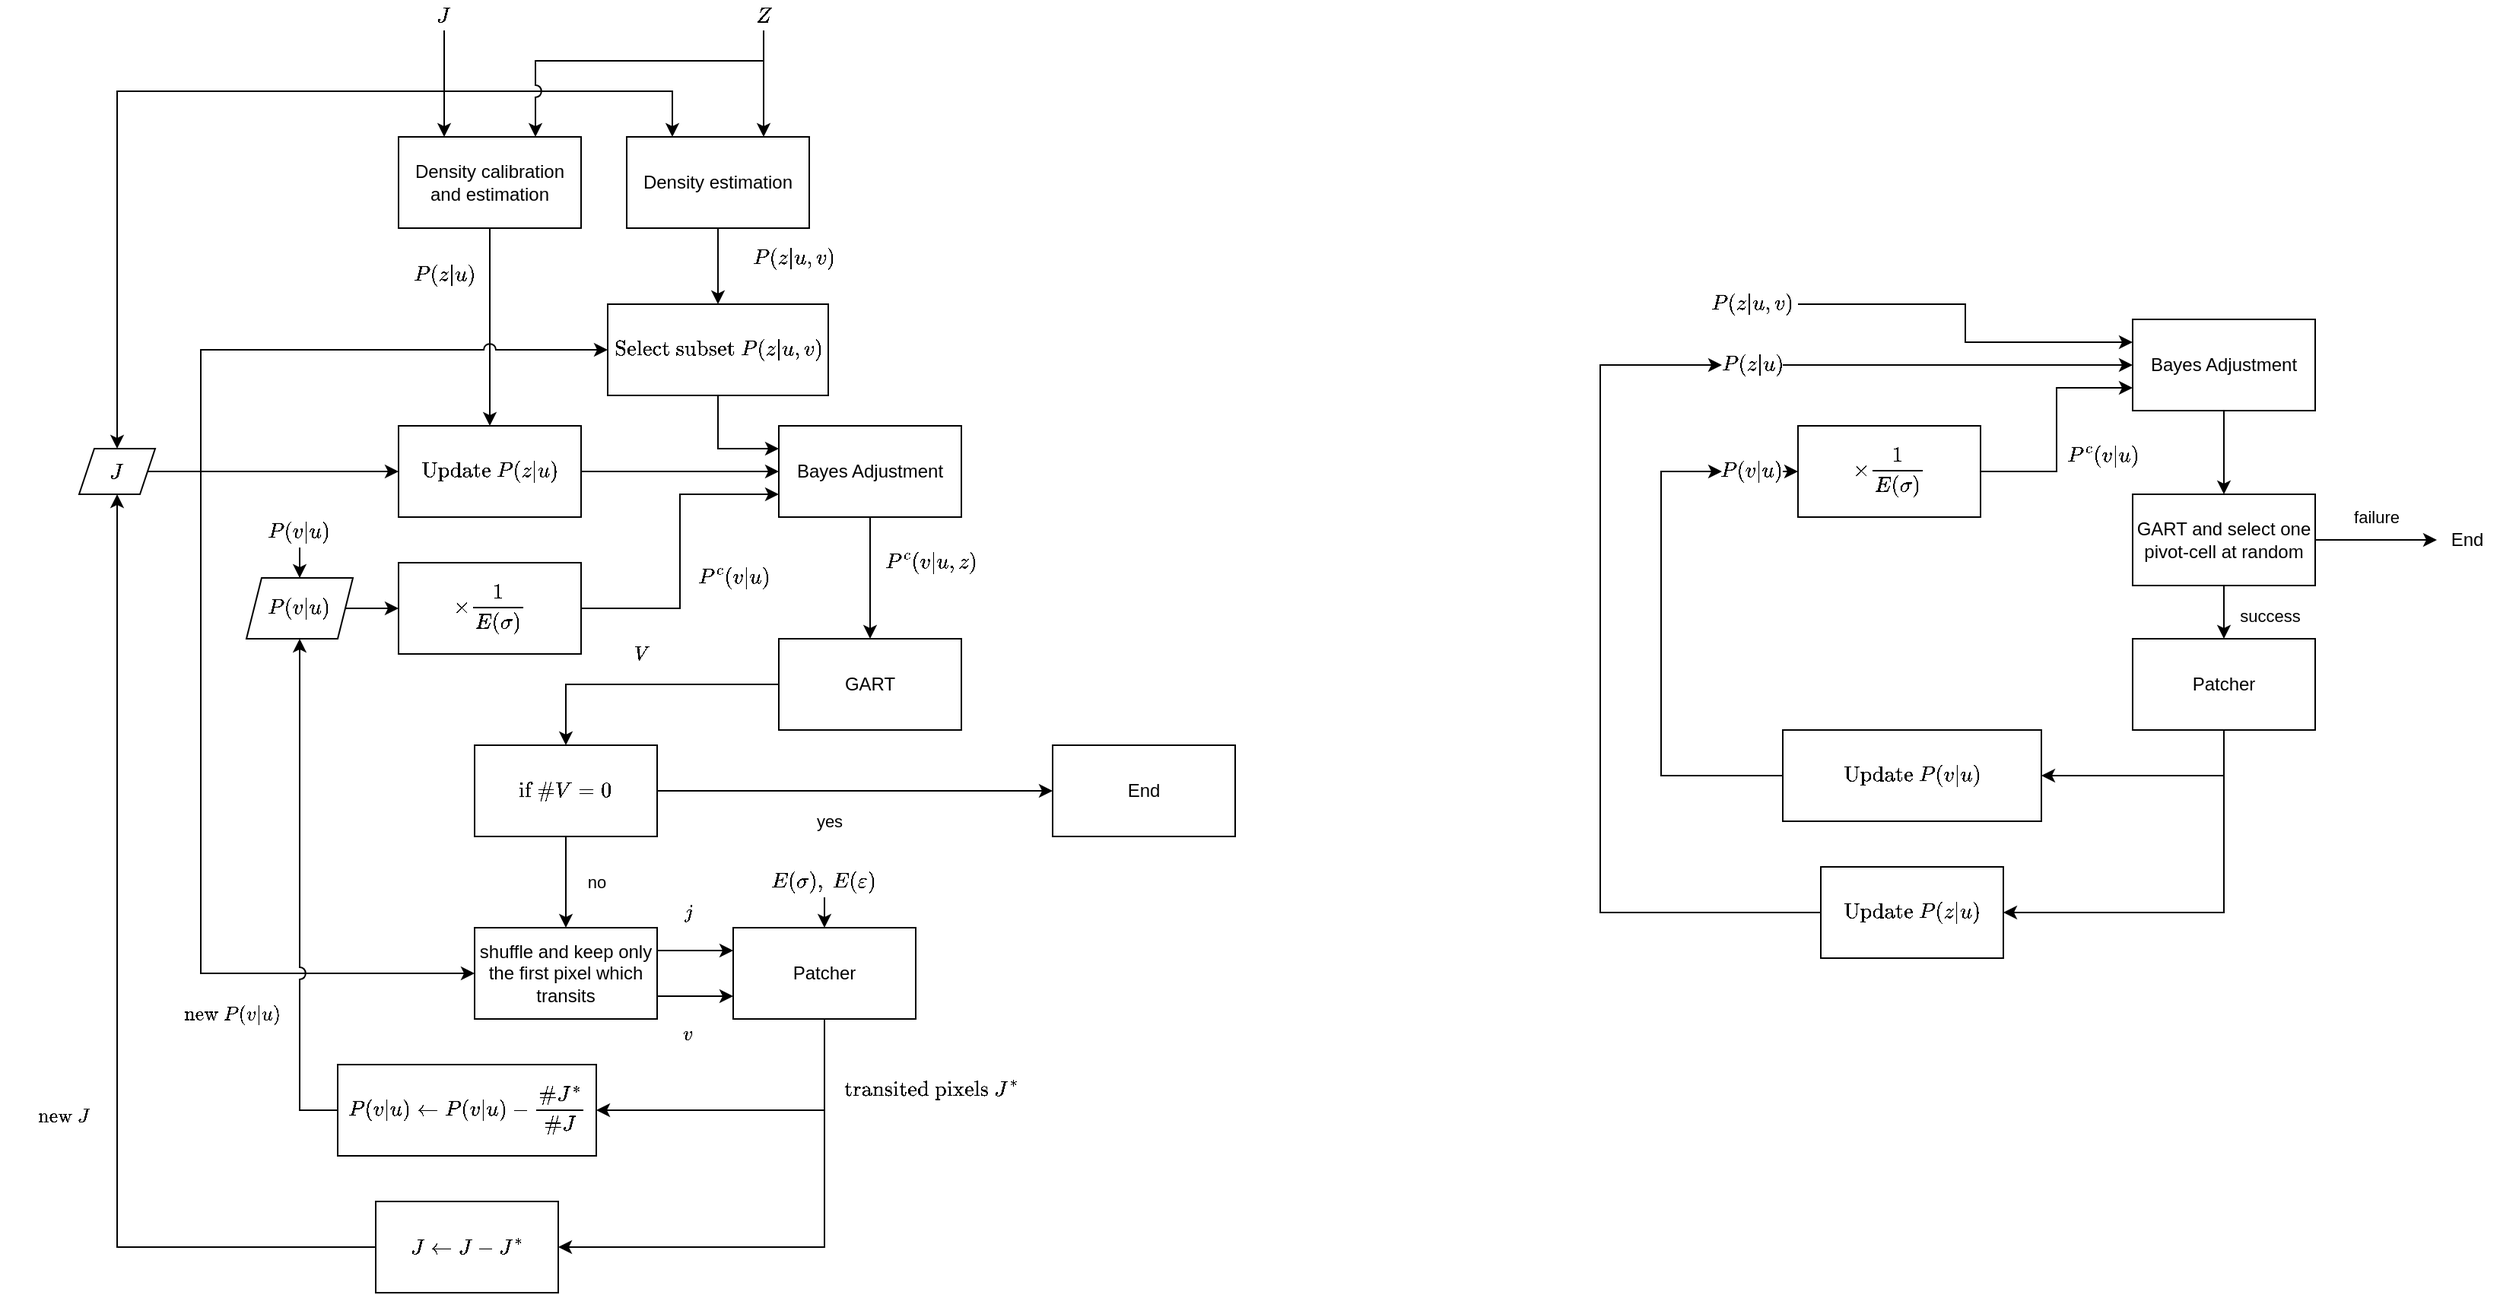 <mxfile version="13.7.9" type="device"><diagram id="SvOeTJE4A7JLdDKK4pJB" name="Page-1"><mxGraphModel dx="1585" dy="313" grid="1" gridSize="10" guides="1" tooltips="1" connect="1" arrows="1" fold="1" page="0" pageScale="1" pageWidth="850" pageHeight="1100" math="1" shadow="0"><root><mxCell id="0"/><mxCell id="1" parent="0"/><mxCell id="IdQLR6JG9ObrKrbJMqtS-6" style="edgeStyle=orthogonalEdgeStyle;rounded=0;jumpStyle=arc;jumpSize=8;orthogonalLoop=1;jettySize=auto;html=1;exitX=0.5;exitY=1;exitDx=0;exitDy=0;entryX=0.25;entryY=0;entryDx=0;entryDy=0;" edge="1" parent="1" source="IdQLR6JG9ObrKrbJMqtS-1" target="IdQLR6JG9ObrKrbJMqtS-3"><mxGeometry relative="1" as="geometry"><Array as="points"><mxPoint x="-60" y="720"/><mxPoint x="90" y="720"/></Array></mxGeometry></mxCell><mxCell id="IdQLR6JG9ObrKrbJMqtS-8" style="edgeStyle=orthogonalEdgeStyle;rounded=0;jumpStyle=arc;jumpSize=8;orthogonalLoop=1;jettySize=auto;html=1;entryX=0.25;entryY=0;entryDx=0;entryDy=0;" edge="1" parent="1" source="IdQLR6JG9ObrKrbJMqtS-1" target="IdQLR6JG9ObrKrbJMqtS-4"><mxGeometry relative="1" as="geometry"/></mxCell><mxCell id="IdQLR6JG9ObrKrbJMqtS-72" style="edgeStyle=orthogonalEdgeStyle;rounded=0;jumpStyle=arc;jumpSize=8;orthogonalLoop=1;jettySize=auto;html=1;exitX=0.5;exitY=1;exitDx=0;exitDy=0;entryX=0.5;entryY=0;entryDx=0;entryDy=0;" edge="1" parent="1" source="IdQLR6JG9ObrKrbJMqtS-1" target="IdQLR6JG9ObrKrbJMqtS-14"><mxGeometry relative="1" as="geometry"><Array as="points"><mxPoint x="-60" y="720"/><mxPoint x="-275" y="720"/></Array></mxGeometry></mxCell><mxCell id="IdQLR6JG9ObrKrbJMqtS-1" value="$$J$$" style="text;html=1;strokeColor=none;fillColor=none;align=center;verticalAlign=middle;whiteSpace=wrap;rounded=0;" vertex="1" parent="1"><mxGeometry x="-80" y="660" width="40" height="20" as="geometry"/></mxCell><mxCell id="IdQLR6JG9ObrKrbJMqtS-7" style="edgeStyle=orthogonalEdgeStyle;rounded=0;jumpStyle=arc;jumpSize=8;orthogonalLoop=1;jettySize=auto;html=1;exitX=0.5;exitY=1;exitDx=0;exitDy=0;entryX=0.75;entryY=0;entryDx=0;entryDy=0;" edge="1" parent="1" source="IdQLR6JG9ObrKrbJMqtS-2" target="IdQLR6JG9ObrKrbJMqtS-3"><mxGeometry relative="1" as="geometry"><Array as="points"><mxPoint x="150" y="690"/><mxPoint x="150" y="690"/></Array></mxGeometry></mxCell><mxCell id="IdQLR6JG9ObrKrbJMqtS-9" style="edgeStyle=orthogonalEdgeStyle;rounded=0;jumpStyle=arc;jumpSize=8;orthogonalLoop=1;jettySize=auto;html=1;exitX=0.5;exitY=1;exitDx=0;exitDy=0;entryX=0.75;entryY=0;entryDx=0;entryDy=0;" edge="1" parent="1" source="IdQLR6JG9ObrKrbJMqtS-2" target="IdQLR6JG9ObrKrbJMqtS-4"><mxGeometry relative="1" as="geometry"><Array as="points"><mxPoint x="150" y="700"/><mxPoint y="700"/></Array></mxGeometry></mxCell><mxCell id="IdQLR6JG9ObrKrbJMqtS-2" value="$$Z$$" style="text;html=1;strokeColor=none;fillColor=none;align=center;verticalAlign=middle;whiteSpace=wrap;rounded=0;" vertex="1" parent="1"><mxGeometry x="130" y="660" width="40" height="20" as="geometry"/></mxCell><mxCell id="IdQLR6JG9ObrKrbJMqtS-74" value="&lt;span style=&quot;color: rgb(0 , 0 , 0) ; font-family: &amp;#34;helvetica&amp;#34; ; font-size: 12px ; font-style: normal ; font-weight: 400 ; letter-spacing: normal ; text-align: center ; text-indent: 0px ; text-transform: none ; word-spacing: 0px ; background-color: rgb(255 , 255 , 255) ; display: inline ; float: none&quot;&gt;$$P(z|u,v)$$&lt;/span&gt;" style="edgeStyle=orthogonalEdgeStyle;rounded=0;jumpStyle=arc;jumpSize=8;orthogonalLoop=1;jettySize=auto;html=1;exitX=0.5;exitY=1;exitDx=0;exitDy=0;entryX=0.5;entryY=0;entryDx=0;entryDy=0;" edge="1" parent="1"><mxGeometry x="-0.2" y="50" relative="1" as="geometry"><mxPoint x="120" y="810" as="sourcePoint"/><mxPoint x="120" y="860" as="targetPoint"/><mxPoint as="offset"/></mxGeometry></mxCell><mxCell id="IdQLR6JG9ObrKrbJMqtS-3" value="Density estimation" style="rounded=0;whiteSpace=wrap;html=1;" vertex="1" parent="1"><mxGeometry x="60" y="750" width="120" height="60" as="geometry"/></mxCell><mxCell id="IdQLR6JG9ObrKrbJMqtS-13" value="" style="edgeStyle=orthogonalEdgeStyle;rounded=0;jumpStyle=arc;jumpSize=8;orthogonalLoop=1;jettySize=auto;html=1;entryX=0.5;entryY=0;entryDx=0;entryDy=0;" edge="1" parent="1" source="IdQLR6JG9ObrKrbJMqtS-4" target="IdQLR6JG9ObrKrbJMqtS-17"><mxGeometry relative="1" as="geometry"><mxPoint x="-30" y="870" as="targetPoint"/></mxGeometry></mxCell><mxCell id="IdQLR6JG9ObrKrbJMqtS-32" value="&lt;span style=&quot;font-size: 12px&quot;&gt;$$P(z|u)$$&lt;/span&gt;" style="edgeLabel;html=1;align=center;verticalAlign=middle;resizable=0;points=[];" vertex="1" connectable="0" parent="IdQLR6JG9ObrKrbJMqtS-13"><mxGeometry x="0.283" y="-3" relative="1" as="geometry"><mxPoint x="-27" y="-53" as="offset"/></mxGeometry></mxCell><mxCell id="IdQLR6JG9ObrKrbJMqtS-4" value="Density calibration and estimation" style="rounded=0;whiteSpace=wrap;html=1;" vertex="1" parent="1"><mxGeometry x="-90" y="750" width="120" height="60" as="geometry"/></mxCell><mxCell id="IdQLR6JG9ObrKrbJMqtS-18" value="" style="edgeStyle=orthogonalEdgeStyle;rounded=0;jumpStyle=arc;jumpSize=8;orthogonalLoop=1;jettySize=auto;html=1;" edge="1" parent="1" source="IdQLR6JG9ObrKrbJMqtS-14" target="IdQLR6JG9ObrKrbJMqtS-17"><mxGeometry relative="1" as="geometry"/></mxCell><mxCell id="IdQLR6JG9ObrKrbJMqtS-45" style="edgeStyle=orthogonalEdgeStyle;rounded=0;jumpStyle=arc;jumpSize=8;orthogonalLoop=1;jettySize=auto;html=1;exitX=1;exitY=0.5;exitDx=0;exitDy=0;entryX=0;entryY=0.5;entryDx=0;entryDy=0;" edge="1" parent="1" source="IdQLR6JG9ObrKrbJMqtS-14" target="IdQLR6JG9ObrKrbJMqtS-43"><mxGeometry relative="1" as="geometry"><Array as="points"><mxPoint x="-220" y="970"/><mxPoint x="-220" y="1300"/></Array></mxGeometry></mxCell><mxCell id="IdQLR6JG9ObrKrbJMqtS-76" style="edgeStyle=orthogonalEdgeStyle;rounded=0;jumpStyle=arc;jumpSize=8;orthogonalLoop=1;jettySize=auto;html=1;exitX=1;exitY=0.5;exitDx=0;exitDy=0;entryX=0;entryY=0.5;entryDx=0;entryDy=0;" edge="1" parent="1" source="IdQLR6JG9ObrKrbJMqtS-14" target="IdQLR6JG9ObrKrbJMqtS-73"><mxGeometry relative="1" as="geometry"><Array as="points"><mxPoint x="-220" y="970"/><mxPoint x="-220" y="890"/></Array></mxGeometry></mxCell><mxCell id="IdQLR6JG9ObrKrbJMqtS-14" value="$$J$$" style="shape=parallelogram;perimeter=parallelogramPerimeter;whiteSpace=wrap;html=1;fixedSize=1;size=10;" vertex="1" parent="1"><mxGeometry x="-300" y="955" width="50" height="30" as="geometry"/></mxCell><mxCell id="IdQLR6JG9ObrKrbJMqtS-25" style="edgeStyle=orthogonalEdgeStyle;rounded=0;jumpStyle=arc;jumpSize=8;orthogonalLoop=1;jettySize=auto;html=1;exitX=1;exitY=0.5;exitDx=0;exitDy=0;entryX=0;entryY=0.5;entryDx=0;entryDy=0;" edge="1" parent="1" source="IdQLR6JG9ObrKrbJMqtS-17" target="IdQLR6JG9ObrKrbJMqtS-22"><mxGeometry relative="1" as="geometry"/></mxCell><mxCell id="IdQLR6JG9ObrKrbJMqtS-17" value="$$\text{Update}~P(z|u)$$" style="rounded=0;whiteSpace=wrap;html=1;" vertex="1" parent="1"><mxGeometry x="-90" y="940" width="120" height="60" as="geometry"/></mxCell><mxCell id="IdQLR6JG9ObrKrbJMqtS-71" style="edgeStyle=orthogonalEdgeStyle;rounded=0;jumpStyle=arc;jumpSize=8;orthogonalLoop=1;jettySize=auto;html=1;exitX=1;exitY=0.5;exitDx=0;exitDy=0;entryX=0;entryY=0.5;entryDx=0;entryDy=0;" edge="1" parent="1" source="IdQLR6JG9ObrKrbJMqtS-21" target="IdQLR6JG9ObrKrbJMqtS-27"><mxGeometry relative="1" as="geometry"/></mxCell><mxCell id="IdQLR6JG9ObrKrbJMqtS-21" value="$$P(v|u)$$" style="shape=parallelogram;perimeter=parallelogramPerimeter;whiteSpace=wrap;html=1;fixedSize=1;size=10;" vertex="1" parent="1"><mxGeometry x="-190" y="1040" width="70" height="40" as="geometry"/></mxCell><mxCell id="IdQLR6JG9ObrKrbJMqtS-34" value="" style="edgeStyle=orthogonalEdgeStyle;rounded=0;jumpStyle=arc;jumpSize=8;orthogonalLoop=1;jettySize=auto;html=1;" edge="1" parent="1" source="IdQLR6JG9ObrKrbJMqtS-22" target="IdQLR6JG9ObrKrbJMqtS-33"><mxGeometry relative="1" as="geometry"/></mxCell><mxCell id="IdQLR6JG9ObrKrbJMqtS-35" value="&lt;span style=&quot;font-size: 12px&quot;&gt;$$P^c(v|u,z)$$&lt;/span&gt;" style="edgeLabel;html=1;align=center;verticalAlign=middle;resizable=0;points=[];" vertex="1" connectable="0" parent="IdQLR6JG9ObrKrbJMqtS-34"><mxGeometry x="-0.25" y="1" relative="1" as="geometry"><mxPoint x="39" as="offset"/></mxGeometry></mxCell><mxCell id="IdQLR6JG9ObrKrbJMqtS-22" value="Bayes Adjustment" style="rounded=0;whiteSpace=wrap;html=1;" vertex="1" parent="1"><mxGeometry x="160" y="940" width="120" height="60" as="geometry"/></mxCell><mxCell id="IdQLR6JG9ObrKrbJMqtS-29" style="edgeStyle=orthogonalEdgeStyle;rounded=0;jumpStyle=arc;jumpSize=8;orthogonalLoop=1;jettySize=auto;html=1;exitX=1;exitY=0.5;exitDx=0;exitDy=0;entryX=0;entryY=0.75;entryDx=0;entryDy=0;" edge="1" parent="1" source="IdQLR6JG9ObrKrbJMqtS-27" target="IdQLR6JG9ObrKrbJMqtS-22"><mxGeometry relative="1" as="geometry"/></mxCell><mxCell id="IdQLR6JG9ObrKrbJMqtS-30" value="&lt;span style=&quot;font-size: 12px&quot;&gt;$$P^c(v|u)$$&lt;/span&gt;" style="edgeLabel;html=1;align=center;verticalAlign=middle;resizable=0;points=[];" vertex="1" connectable="0" parent="IdQLR6JG9ObrKrbJMqtS-29"><mxGeometry x="-0.376" y="20" relative="1" as="geometry"><mxPoint x="36" as="offset"/></mxGeometry></mxCell><mxCell id="IdQLR6JG9ObrKrbJMqtS-27" value="$$\times \frac{1}{E(\sigma)}$$" style="rounded=0;whiteSpace=wrap;html=1;" vertex="1" parent="1"><mxGeometry x="-90" y="1030" width="120" height="60" as="geometry"/></mxCell><mxCell id="IdQLR6JG9ObrKrbJMqtS-37" value="$$V$$" style="edgeStyle=orthogonalEdgeStyle;rounded=0;jumpStyle=arc;jumpSize=8;orthogonalLoop=1;jettySize=auto;html=1;" edge="1" parent="1" source="IdQLR6JG9ObrKrbJMqtS-33" target="IdQLR6JG9ObrKrbJMqtS-36"><mxGeometry y="-20" relative="1" as="geometry"><mxPoint as="offset"/></mxGeometry></mxCell><mxCell id="IdQLR6JG9ObrKrbJMqtS-33" value="GART" style="rounded=0;whiteSpace=wrap;html=1;" vertex="1" parent="1"><mxGeometry x="160" y="1080" width="120" height="60" as="geometry"/></mxCell><mxCell id="IdQLR6JG9ObrKrbJMqtS-40" style="edgeStyle=orthogonalEdgeStyle;rounded=0;jumpStyle=arc;jumpSize=8;orthogonalLoop=1;jettySize=auto;html=1;exitX=1;exitY=0.5;exitDx=0;exitDy=0;entryX=0;entryY=0.5;entryDx=0;entryDy=0;" edge="1" parent="1" source="IdQLR6JG9ObrKrbJMqtS-36" target="IdQLR6JG9ObrKrbJMqtS-39"><mxGeometry relative="1" as="geometry"/></mxCell><mxCell id="IdQLR6JG9ObrKrbJMqtS-42" value="yes" style="edgeLabel;html=1;align=center;verticalAlign=middle;resizable=0;points=[];" vertex="1" connectable="0" parent="IdQLR6JG9ObrKrbJMqtS-40"><mxGeometry x="-0.129" y="2" relative="1" as="geometry"><mxPoint x="-0.5" y="22" as="offset"/></mxGeometry></mxCell><mxCell id="IdQLR6JG9ObrKrbJMqtS-44" value="no" style="edgeStyle=orthogonalEdgeStyle;rounded=0;jumpStyle=arc;jumpSize=8;orthogonalLoop=1;jettySize=auto;html=1;exitX=0.5;exitY=1;exitDx=0;exitDy=0;entryX=0.5;entryY=0;entryDx=0;entryDy=0;" edge="1" parent="1" source="IdQLR6JG9ObrKrbJMqtS-36" target="IdQLR6JG9ObrKrbJMqtS-43"><mxGeometry y="20" relative="1" as="geometry"><mxPoint as="offset"/></mxGeometry></mxCell><mxCell id="IdQLR6JG9ObrKrbJMqtS-36" value="$$\text{if}~\#V = 0$$" style="rounded=0;whiteSpace=wrap;html=1;" vertex="1" parent="1"><mxGeometry x="-40" y="1150" width="120" height="60" as="geometry"/></mxCell><mxCell id="IdQLR6JG9ObrKrbJMqtS-39" value="End" style="rounded=0;whiteSpace=wrap;html=1;" vertex="1" parent="1"><mxGeometry x="340" y="1150" width="120" height="60" as="geometry"/></mxCell><mxCell id="IdQLR6JG9ObrKrbJMqtS-43" value="shuffle and keep only the first pixel which transits" style="rounded=0;whiteSpace=wrap;html=1;" vertex="1" parent="1"><mxGeometry x="-40" y="1270" width="120" height="60" as="geometry"/></mxCell><mxCell id="IdQLR6JG9ObrKrbJMqtS-46" value="$$v$$" style="edgeStyle=orthogonalEdgeStyle;rounded=0;orthogonalLoop=1;jettySize=auto;html=1;exitX=1;exitY=0.75;exitDx=0;exitDy=0;entryX=0;entryY=0.75;entryDx=0;entryDy=0;" edge="1" parent="1" target="IdQLR6JG9ObrKrbJMqtS-48" source="IdQLR6JG9ObrKrbJMqtS-43"><mxGeometry x="-0.2" y="-25" relative="1" as="geometry"><mxPoint x="145" y="1315" as="targetPoint"/><mxPoint x="95" y="1315" as="sourcePoint"/><mxPoint as="offset"/></mxGeometry></mxCell><mxCell id="IdQLR6JG9ObrKrbJMqtS-47" value="$$j$$" style="edgeStyle=orthogonalEdgeStyle;rounded=0;orthogonalLoop=1;jettySize=auto;html=1;exitX=1;exitY=0.25;exitDx=0;exitDy=0;entryX=0;entryY=0.25;entryDx=0;entryDy=0;" edge="1" parent="1" target="IdQLR6JG9ObrKrbJMqtS-48" source="IdQLR6JG9ObrKrbJMqtS-43"><mxGeometry x="-0.2" y="25" relative="1" as="geometry"><mxPoint x="145" y="1285" as="targetPoint"/><mxPoint x="95" y="1285" as="sourcePoint"/><mxPoint as="offset"/></mxGeometry></mxCell><mxCell id="IdQLR6JG9ObrKrbJMqtS-62" style="edgeStyle=orthogonalEdgeStyle;rounded=0;jumpStyle=arc;jumpSize=8;orthogonalLoop=1;jettySize=auto;html=1;exitX=0.5;exitY=1;exitDx=0;exitDy=0;entryX=1;entryY=0.5;entryDx=0;entryDy=0;" edge="1" parent="1" source="IdQLR6JG9ObrKrbJMqtS-48" target="IdQLR6JG9ObrKrbJMqtS-60"><mxGeometry relative="1" as="geometry"/></mxCell><mxCell id="IdQLR6JG9ObrKrbJMqtS-63" value="&lt;span style=&quot;font-size: 12px&quot;&gt;$$\text{transited pixels}~J^*$$&lt;/span&gt;" style="edgeLabel;html=1;align=center;verticalAlign=middle;resizable=0;points=[];" vertex="1" connectable="0" parent="IdQLR6JG9ObrKrbJMqtS-62"><mxGeometry x="-0.722" y="-15" relative="1" as="geometry"><mxPoint x="85" y="1" as="offset"/></mxGeometry></mxCell><mxCell id="IdQLR6JG9ObrKrbJMqtS-67" style="edgeStyle=orthogonalEdgeStyle;rounded=0;jumpStyle=arc;jumpSize=8;orthogonalLoop=1;jettySize=auto;html=1;exitX=0.5;exitY=1;exitDx=0;exitDy=0;entryX=1;entryY=0.5;entryDx=0;entryDy=0;" edge="1" parent="1" source="IdQLR6JG9ObrKrbJMqtS-48" target="IdQLR6JG9ObrKrbJMqtS-65"><mxGeometry relative="1" as="geometry"/></mxCell><mxCell id="IdQLR6JG9ObrKrbJMqtS-48" value="Patcher" style="rounded=0;whiteSpace=wrap;html=1;" vertex="1" parent="1"><mxGeometry x="130" y="1270" width="120" height="60" as="geometry"/></mxCell><mxCell id="IdQLR6JG9ObrKrbJMqtS-57" style="edgeStyle=orthogonalEdgeStyle;rounded=0;jumpStyle=arc;jumpSize=8;orthogonalLoop=1;jettySize=auto;html=1;exitX=0.5;exitY=1;exitDx=0;exitDy=0;entryX=0.5;entryY=0;entryDx=0;entryDy=0;" edge="1" parent="1" source="IdQLR6JG9ObrKrbJMqtS-56" target="IdQLR6JG9ObrKrbJMqtS-48"><mxGeometry relative="1" as="geometry"/></mxCell><mxCell id="IdQLR6JG9ObrKrbJMqtS-56" value="$$E(\sigma),~E(\varepsilon)$$" style="text;html=1;strokeColor=none;fillColor=none;align=center;verticalAlign=middle;whiteSpace=wrap;rounded=0;" vertex="1" parent="1"><mxGeometry x="170" y="1230" width="40" height="20" as="geometry"/></mxCell><mxCell id="IdQLR6JG9ObrKrbJMqtS-64" style="edgeStyle=orthogonalEdgeStyle;rounded=0;jumpStyle=arc;jumpSize=8;orthogonalLoop=1;jettySize=auto;html=1;exitX=0;exitY=0.5;exitDx=0;exitDy=0;entryX=0.5;entryY=1;entryDx=0;entryDy=0;" edge="1" parent="1" source="IdQLR6JG9ObrKrbJMqtS-60" target="IdQLR6JG9ObrKrbJMqtS-14"><mxGeometry relative="1" as="geometry"/></mxCell><mxCell id="IdQLR6JG9ObrKrbJMqtS-66" value="$$\text{new}~J$$" style="edgeLabel;html=1;align=center;verticalAlign=middle;resizable=0;points=[];" vertex="1" connectable="0" parent="IdQLR6JG9ObrKrbJMqtS-64"><mxGeometry x="-0.307" y="1" relative="1" as="geometry"><mxPoint x="-34" y="-26" as="offset"/></mxGeometry></mxCell><mxCell id="IdQLR6JG9ObrKrbJMqtS-60" value="$$J\leftarrow J - J^*$$" style="rounded=0;whiteSpace=wrap;html=1;" vertex="1" parent="1"><mxGeometry x="-105" y="1450" width="120" height="60" as="geometry"/></mxCell><mxCell id="IdQLR6JG9ObrKrbJMqtS-69" style="edgeStyle=orthogonalEdgeStyle;rounded=0;jumpStyle=arc;jumpSize=8;orthogonalLoop=1;jettySize=auto;html=1;exitX=0;exitY=0.5;exitDx=0;exitDy=0;entryX=0.5;entryY=1;entryDx=0;entryDy=0;" edge="1" parent="1" source="IdQLR6JG9ObrKrbJMqtS-65" target="IdQLR6JG9ObrKrbJMqtS-21"><mxGeometry relative="1" as="geometry"/></mxCell><mxCell id="IdQLR6JG9ObrKrbJMqtS-70" value="$$\text{new}~P(v|u)$$" style="edgeLabel;html=1;align=center;verticalAlign=middle;resizable=0;points=[];" vertex="1" connectable="0" parent="IdQLR6JG9ObrKrbJMqtS-69"><mxGeometry x="-0.475" relative="1" as="geometry"><mxPoint x="-45" as="offset"/></mxGeometry></mxCell><mxCell id="IdQLR6JG9ObrKrbJMqtS-65" value="$$P(v|u) \leftarrow P(v|u) - \frac{\#J^*}{\#J}$$" style="rounded=0;whiteSpace=wrap;html=1;" vertex="1" parent="1"><mxGeometry x="-130" y="1360" width="170" height="60" as="geometry"/></mxCell><mxCell id="IdQLR6JG9ObrKrbJMqtS-75" style="edgeStyle=orthogonalEdgeStyle;rounded=0;jumpStyle=arc;jumpSize=8;orthogonalLoop=1;jettySize=auto;html=1;exitX=0.5;exitY=1;exitDx=0;exitDy=0;entryX=0;entryY=0.25;entryDx=0;entryDy=0;" edge="1" parent="1" source="IdQLR6JG9ObrKrbJMqtS-73" target="IdQLR6JG9ObrKrbJMqtS-22"><mxGeometry relative="1" as="geometry"/></mxCell><mxCell id="IdQLR6JG9ObrKrbJMqtS-73" value="$$\text{Select subset}~P(z|u,v)$$" style="rounded=0;whiteSpace=wrap;html=1;" vertex="1" parent="1"><mxGeometry x="47.5" y="860" width="145" height="60" as="geometry"/></mxCell><mxCell id="IdQLR6JG9ObrKrbJMqtS-80" value="" style="edgeStyle=orthogonalEdgeStyle;rounded=0;jumpStyle=arc;jumpSize=8;orthogonalLoop=1;jettySize=auto;html=1;" edge="1" parent="1" source="IdQLR6JG9ObrKrbJMqtS-78" target="IdQLR6JG9ObrKrbJMqtS-21"><mxGeometry relative="1" as="geometry"/></mxCell><mxCell id="IdQLR6JG9ObrKrbJMqtS-78" value="&lt;span style=&quot;font-family: &amp;#34;helvetica&amp;#34;&quot;&gt;$$P(v|u)$$&lt;/span&gt;" style="text;html=1;strokeColor=none;fillColor=none;align=center;verticalAlign=middle;whiteSpace=wrap;rounded=0;" vertex="1" parent="1"><mxGeometry x="-175" y="1000" width="40" height="20" as="geometry"/></mxCell><mxCell id="IdQLR6JG9ObrKrbJMqtS-99" style="edgeStyle=orthogonalEdgeStyle;rounded=0;jumpStyle=arc;jumpSize=8;orthogonalLoop=1;jettySize=auto;html=1;exitX=0.5;exitY=1;exitDx=0;exitDy=0;entryX=0.5;entryY=0;entryDx=0;entryDy=0;" edge="1" parent="1" source="IdQLR6JG9ObrKrbJMqtS-84" target="IdQLR6JG9ObrKrbJMqtS-98"><mxGeometry relative="1" as="geometry"/></mxCell><mxCell id="IdQLR6JG9ObrKrbJMqtS-84" value="Bayes Adjustment" style="rounded=0;whiteSpace=wrap;html=1;" vertex="1" parent="1"><mxGeometry x="1050" y="870" width="120" height="60" as="geometry"/></mxCell><mxCell id="IdQLR6JG9ObrKrbJMqtS-90" style="edgeStyle=orthogonalEdgeStyle;rounded=0;jumpStyle=arc;jumpSize=8;orthogonalLoop=1;jettySize=auto;html=1;exitX=1;exitY=0.5;exitDx=0;exitDy=0;entryX=0;entryY=0.75;entryDx=0;entryDy=0;" edge="1" parent="1" source="IdQLR6JG9ObrKrbJMqtS-85" target="IdQLR6JG9ObrKrbJMqtS-84"><mxGeometry relative="1" as="geometry"/></mxCell><mxCell id="IdQLR6JG9ObrKrbJMqtS-112" value="&lt;span style=&quot;font-family: &amp;#34;helvetica&amp;#34; ; font-size: 12px&quot;&gt;$$P^c(v|u)$$&lt;/span&gt;" style="edgeLabel;html=1;align=center;verticalAlign=middle;resizable=0;points=[];" vertex="1" connectable="0" parent="IdQLR6JG9ObrKrbJMqtS-90"><mxGeometry x="-0.182" y="-3" relative="1" as="geometry"><mxPoint x="27" y="3.33" as="offset"/></mxGeometry></mxCell><mxCell id="IdQLR6JG9ObrKrbJMqtS-85" value="$$\times \frac{1}{E(\sigma)}$$" style="rounded=0;whiteSpace=wrap;html=1;" vertex="1" parent="1"><mxGeometry x="830" y="940" width="120" height="60" as="geometry"/></mxCell><mxCell id="IdQLR6JG9ObrKrbJMqtS-96" style="edgeStyle=orthogonalEdgeStyle;rounded=0;jumpStyle=arc;jumpSize=8;orthogonalLoop=1;jettySize=auto;html=1;exitX=1;exitY=0.5;exitDx=0;exitDy=0;entryX=0;entryY=0.25;entryDx=0;entryDy=0;" edge="1" parent="1" source="IdQLR6JG9ObrKrbJMqtS-86" target="IdQLR6JG9ObrKrbJMqtS-84"><mxGeometry relative="1" as="geometry"/></mxCell><mxCell id="IdQLR6JG9ObrKrbJMqtS-86" value="&lt;span style=&quot;font-family: &amp;#34;helvetica&amp;#34;&quot;&gt;$$P(z|u,v)$$&lt;/span&gt;" style="text;html=1;strokeColor=none;fillColor=none;align=center;verticalAlign=middle;whiteSpace=wrap;rounded=0;" vertex="1" parent="1"><mxGeometry x="770" y="850" width="60" height="20" as="geometry"/></mxCell><mxCell id="IdQLR6JG9ObrKrbJMqtS-89" style="edgeStyle=orthogonalEdgeStyle;rounded=0;jumpStyle=arc;jumpSize=8;orthogonalLoop=1;jettySize=auto;html=1;exitX=1;exitY=0.5;exitDx=0;exitDy=0;entryX=0;entryY=0.5;entryDx=0;entryDy=0;" edge="1" parent="1" source="IdQLR6JG9ObrKrbJMqtS-87" target="IdQLR6JG9ObrKrbJMqtS-85"><mxGeometry relative="1" as="geometry"/></mxCell><mxCell id="IdQLR6JG9ObrKrbJMqtS-87" value="&lt;span style=&quot;font-family: &amp;#34;helvetica&amp;#34;&quot;&gt;$$P(v|u)$$&lt;/span&gt;" style="text;html=1;strokeColor=none;fillColor=none;align=center;verticalAlign=middle;whiteSpace=wrap;rounded=0;" vertex="1" parent="1"><mxGeometry x="780" y="960" width="40" height="20" as="geometry"/></mxCell><mxCell id="IdQLR6JG9ObrKrbJMqtS-97" style="edgeStyle=orthogonalEdgeStyle;rounded=0;jumpStyle=arc;jumpSize=8;orthogonalLoop=1;jettySize=auto;html=1;exitX=1;exitY=0.5;exitDx=0;exitDy=0;entryX=0;entryY=0.5;entryDx=0;entryDy=0;" edge="1" parent="1" source="IdQLR6JG9ObrKrbJMqtS-92" target="IdQLR6JG9ObrKrbJMqtS-84"><mxGeometry relative="1" as="geometry"/></mxCell><mxCell id="IdQLR6JG9ObrKrbJMqtS-92" value="&lt;span&gt;$$P(z|u)$$&lt;/span&gt;" style="text;html=1;strokeColor=none;fillColor=none;align=center;verticalAlign=middle;whiteSpace=wrap;rounded=0;" vertex="1" parent="1"><mxGeometry x="780" y="890" width="40" height="20" as="geometry"/></mxCell><mxCell id="IdQLR6JG9ObrKrbJMqtS-101" value="failure" style="edgeStyle=orthogonalEdgeStyle;rounded=0;jumpStyle=arc;jumpSize=8;orthogonalLoop=1;jettySize=auto;html=1;entryX=0;entryY=0.5;entryDx=0;entryDy=0;" edge="1" parent="1" source="IdQLR6JG9ObrKrbJMqtS-98" target="IdQLR6JG9ObrKrbJMqtS-111"><mxGeometry y="15" relative="1" as="geometry"><mxPoint x="1230" y="1015" as="targetPoint"/><mxPoint as="offset"/></mxGeometry></mxCell><mxCell id="IdQLR6JG9ObrKrbJMqtS-103" value="success" style="edgeStyle=orthogonalEdgeStyle;rounded=0;jumpStyle=arc;jumpSize=8;orthogonalLoop=1;jettySize=auto;html=1;exitX=0.5;exitY=1;exitDx=0;exitDy=0;entryX=0.5;entryY=0;entryDx=0;entryDy=0;" edge="1" parent="1" source="IdQLR6JG9ObrKrbJMqtS-98" target="IdQLR6JG9ObrKrbJMqtS-102"><mxGeometry x="0.111" y="30" relative="1" as="geometry"><mxPoint as="offset"/></mxGeometry></mxCell><mxCell id="IdQLR6JG9ObrKrbJMqtS-98" value="GART and select one pivot-cell at random" style="rounded=0;whiteSpace=wrap;html=1;" vertex="1" parent="1"><mxGeometry x="1050" y="985" width="120" height="60" as="geometry"/></mxCell><mxCell id="IdQLR6JG9ObrKrbJMqtS-106" style="edgeStyle=orthogonalEdgeStyle;rounded=0;jumpStyle=arc;jumpSize=8;orthogonalLoop=1;jettySize=auto;html=1;exitX=0.5;exitY=1;exitDx=0;exitDy=0;entryX=1;entryY=0.5;entryDx=0;entryDy=0;" edge="1" parent="1" source="IdQLR6JG9ObrKrbJMqtS-102" target="IdQLR6JG9ObrKrbJMqtS-105"><mxGeometry relative="1" as="geometry"/></mxCell><mxCell id="IdQLR6JG9ObrKrbJMqtS-109" style="edgeStyle=orthogonalEdgeStyle;rounded=0;jumpStyle=arc;jumpSize=8;orthogonalLoop=1;jettySize=auto;html=1;exitX=0.5;exitY=1;exitDx=0;exitDy=0;entryX=1;entryY=0.5;entryDx=0;entryDy=0;" edge="1" parent="1" source="IdQLR6JG9ObrKrbJMqtS-102" target="IdQLR6JG9ObrKrbJMqtS-104"><mxGeometry relative="1" as="geometry"/></mxCell><mxCell id="IdQLR6JG9ObrKrbJMqtS-102" value="Patcher" style="rounded=0;whiteSpace=wrap;html=1;" vertex="1" parent="1"><mxGeometry x="1050" y="1080" width="120" height="60" as="geometry"/></mxCell><mxCell id="IdQLR6JG9ObrKrbJMqtS-108" style="edgeStyle=orthogonalEdgeStyle;rounded=0;jumpStyle=arc;jumpSize=8;orthogonalLoop=1;jettySize=auto;html=1;exitX=0;exitY=0.5;exitDx=0;exitDy=0;entryX=0;entryY=0.5;entryDx=0;entryDy=0;" edge="1" parent="1" source="IdQLR6JG9ObrKrbJMqtS-104" target="IdQLR6JG9ObrKrbJMqtS-87"><mxGeometry relative="1" as="geometry"><Array as="points"><mxPoint x="740" y="1170"/><mxPoint x="740" y="970"/></Array></mxGeometry></mxCell><mxCell id="IdQLR6JG9ObrKrbJMqtS-104" value="$$\text{Update}~P(v|u)$$" style="rounded=0;whiteSpace=wrap;html=1;" vertex="1" parent="1"><mxGeometry x="820" y="1140" width="170" height="60" as="geometry"/></mxCell><mxCell id="IdQLR6JG9ObrKrbJMqtS-110" style="edgeStyle=orthogonalEdgeStyle;rounded=0;jumpStyle=arc;jumpSize=8;orthogonalLoop=1;jettySize=auto;html=1;exitX=0;exitY=0.5;exitDx=0;exitDy=0;entryX=0;entryY=0.5;entryDx=0;entryDy=0;" edge="1" parent="1" source="IdQLR6JG9ObrKrbJMqtS-105" target="IdQLR6JG9ObrKrbJMqtS-92"><mxGeometry relative="1" as="geometry"><mxPoint x="720" y="960" as="targetPoint"/><Array as="points"><mxPoint x="700" y="1260"/><mxPoint x="700" y="900"/></Array></mxGeometry></mxCell><mxCell id="IdQLR6JG9ObrKrbJMqtS-105" value="$$\text{Update}~P(z|u)$$" style="rounded=0;whiteSpace=wrap;html=1;" vertex="1" parent="1"><mxGeometry x="845" y="1230" width="120" height="60" as="geometry"/></mxCell><mxCell id="IdQLR6JG9ObrKrbJMqtS-111" value="End" style="text;html=1;strokeColor=none;fillColor=none;align=center;verticalAlign=middle;whiteSpace=wrap;rounded=0;" vertex="1" parent="1"><mxGeometry x="1250" y="1005" width="40" height="20" as="geometry"/></mxCell></root></mxGraphModel></diagram></mxfile>